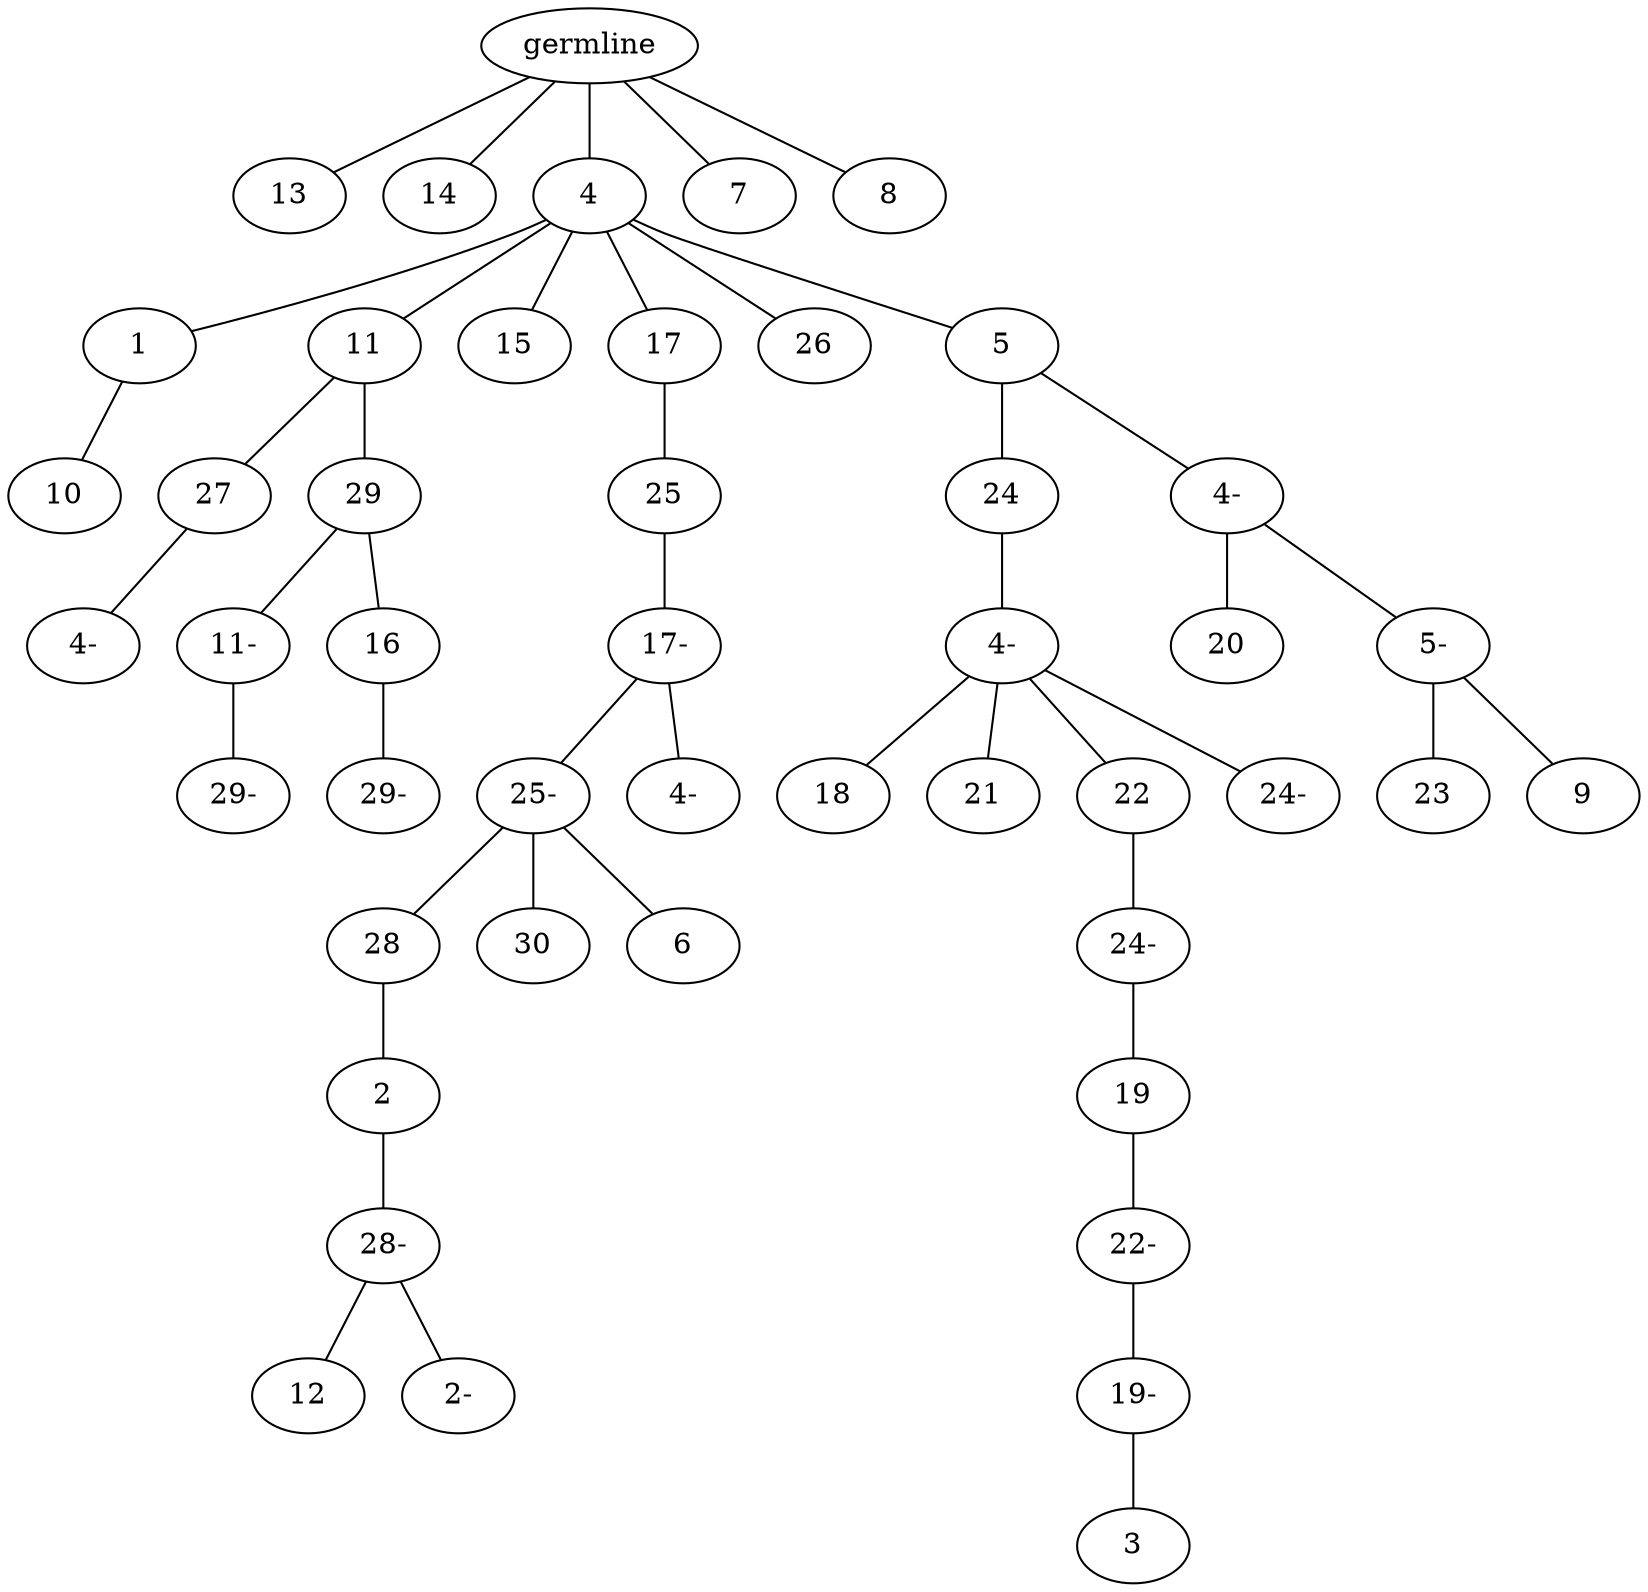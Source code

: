 graph tree {
    "140168492670304" [label="germline"];
    "140168492738064" [label="13"];
    "140168492740272" [label="14"];
    "140168492736720" [label="4"];
    "140168492740416" [label="1"];
    "140168492766352" [label="10"];
    "140168492766112" [label="11"];
    "140168492766736" [label="27"];
    "140168492669104" [label="4-"];
    "140168492765776" [label="29"];
    "140168492766496" [label="11-"];
    "140168492766256" [label="29-"];
    "140168492765632" [label="16"];
    "140168492766544" [label="29-"];
    "140168492767024" [label="15"];
    "140168492767888" [label="17"];
    "140168492767120" [label="25"];
    "140168492767408" [label="17-"];
    "140168492766976" [label="25-"];
    "140168492767840" [label="28"];
    "140168492768128" [label="2"];
    "140168492768416" [label="28-"];
    "140168492768704" [label="12"];
    "140168492768560" [label="2-"];
    "140168492767600" [label="30"];
    "140168492767792" [label="6"];
    "140168492767264" [label="4-"];
    "140168492767456" [label="26"];
    "140168492769040" [label="5"];
    "140168492766640" [label="24"];
    "140168492766880" [label="4-"];
    "140168492767504" [label="18"];
    "140168492768176" [label="21"];
    "140168492768800" [label="22"];
    "140168492768512" [label="24-"];
    "140168492789920" [label="19"];
    "140168492790400" [label="22-"];
    "140168492790688" [label="19-"];
    "140168492790976" [label="3"];
    "140168492768752" [label="24-"];
    "140168492766928" [label="4-"];
    "140168492766688" [label="20"];
    "140168492767552" [label="5-"];
    "140168492791792" [label="23"];
    "140168492790496" [label="9"];
    "140168492739648" [label="7"];
    "140168492738304" [label="8"];
    "140168492670304" -- "140168492738064";
    "140168492670304" -- "140168492740272";
    "140168492670304" -- "140168492736720";
    "140168492670304" -- "140168492739648";
    "140168492670304" -- "140168492738304";
    "140168492736720" -- "140168492740416";
    "140168492736720" -- "140168492766112";
    "140168492736720" -- "140168492767024";
    "140168492736720" -- "140168492767888";
    "140168492736720" -- "140168492767456";
    "140168492736720" -- "140168492769040";
    "140168492740416" -- "140168492766352";
    "140168492766112" -- "140168492766736";
    "140168492766112" -- "140168492765776";
    "140168492766736" -- "140168492669104";
    "140168492765776" -- "140168492766496";
    "140168492765776" -- "140168492765632";
    "140168492766496" -- "140168492766256";
    "140168492765632" -- "140168492766544";
    "140168492767888" -- "140168492767120";
    "140168492767120" -- "140168492767408";
    "140168492767408" -- "140168492766976";
    "140168492767408" -- "140168492767264";
    "140168492766976" -- "140168492767840";
    "140168492766976" -- "140168492767600";
    "140168492766976" -- "140168492767792";
    "140168492767840" -- "140168492768128";
    "140168492768128" -- "140168492768416";
    "140168492768416" -- "140168492768704";
    "140168492768416" -- "140168492768560";
    "140168492769040" -- "140168492766640";
    "140168492769040" -- "140168492766928";
    "140168492766640" -- "140168492766880";
    "140168492766880" -- "140168492767504";
    "140168492766880" -- "140168492768176";
    "140168492766880" -- "140168492768800";
    "140168492766880" -- "140168492768752";
    "140168492768800" -- "140168492768512";
    "140168492768512" -- "140168492789920";
    "140168492789920" -- "140168492790400";
    "140168492790400" -- "140168492790688";
    "140168492790688" -- "140168492790976";
    "140168492766928" -- "140168492766688";
    "140168492766928" -- "140168492767552";
    "140168492767552" -- "140168492791792";
    "140168492767552" -- "140168492790496";
}
